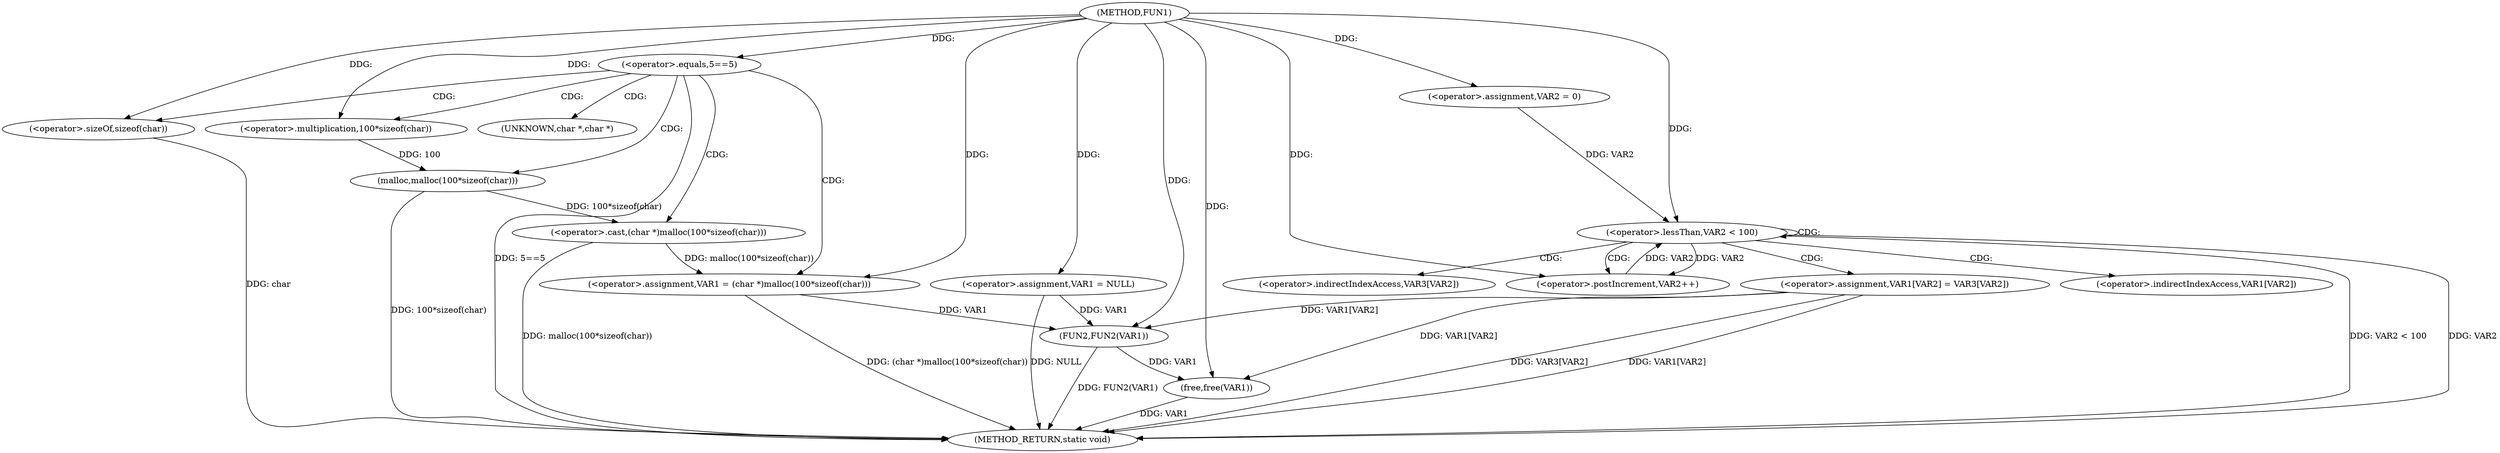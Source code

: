 digraph FUN1 {  
"1000100" [label = "(METHOD,FUN1)" ]
"1000144" [label = "(METHOD_RETURN,static void)" ]
"1000103" [label = "(<operator>.assignment,VAR1 = NULL)" ]
"1000107" [label = "(<operator>.equals,5==5)" ]
"1000111" [label = "(<operator>.assignment,VAR1 = (char *)malloc(100*sizeof(char)))" ]
"1000113" [label = "(<operator>.cast,(char *)malloc(100*sizeof(char)))" ]
"1000115" [label = "(malloc,malloc(100*sizeof(char)))" ]
"1000116" [label = "(<operator>.multiplication,100*sizeof(char))" ]
"1000118" [label = "(<operator>.sizeOf,sizeof(char))" ]
"1000124" [label = "(<operator>.assignment,VAR2 = 0)" ]
"1000127" [label = "(<operator>.lessThan,VAR2 < 100)" ]
"1000130" [label = "(<operator>.postIncrement,VAR2++)" ]
"1000133" [label = "(<operator>.assignment,VAR1[VAR2] = VAR3[VAR2])" ]
"1000140" [label = "(FUN2,FUN2(VAR1))" ]
"1000142" [label = "(free,free(VAR1))" ]
"1000114" [label = "(UNKNOWN,char *,char *)" ]
"1000134" [label = "(<operator>.indirectIndexAccess,VAR1[VAR2])" ]
"1000137" [label = "(<operator>.indirectIndexAccess,VAR3[VAR2])" ]
  "1000107" -> "1000144"  [ label = "DDG: 5==5"] 
  "1000103" -> "1000144"  [ label = "DDG: NULL"] 
  "1000140" -> "1000144"  [ label = "DDG: FUN2(VAR1)"] 
  "1000113" -> "1000144"  [ label = "DDG: malloc(100*sizeof(char))"] 
  "1000127" -> "1000144"  [ label = "DDG: VAR2 < 100"] 
  "1000111" -> "1000144"  [ label = "DDG: (char *)malloc(100*sizeof(char))"] 
  "1000142" -> "1000144"  [ label = "DDG: VAR1"] 
  "1000127" -> "1000144"  [ label = "DDG: VAR2"] 
  "1000118" -> "1000144"  [ label = "DDG: char"] 
  "1000133" -> "1000144"  [ label = "DDG: VAR3[VAR2]"] 
  "1000133" -> "1000144"  [ label = "DDG: VAR1[VAR2]"] 
  "1000115" -> "1000144"  [ label = "DDG: 100*sizeof(char)"] 
  "1000100" -> "1000103"  [ label = "DDG: "] 
  "1000100" -> "1000107"  [ label = "DDG: "] 
  "1000113" -> "1000111"  [ label = "DDG: malloc(100*sizeof(char))"] 
  "1000100" -> "1000111"  [ label = "DDG: "] 
  "1000115" -> "1000113"  [ label = "DDG: 100*sizeof(char)"] 
  "1000116" -> "1000115"  [ label = "DDG: 100"] 
  "1000100" -> "1000116"  [ label = "DDG: "] 
  "1000100" -> "1000118"  [ label = "DDG: "] 
  "1000100" -> "1000124"  [ label = "DDG: "] 
  "1000124" -> "1000127"  [ label = "DDG: VAR2"] 
  "1000130" -> "1000127"  [ label = "DDG: VAR2"] 
  "1000100" -> "1000127"  [ label = "DDG: "] 
  "1000127" -> "1000130"  [ label = "DDG: VAR2"] 
  "1000100" -> "1000130"  [ label = "DDG: "] 
  "1000103" -> "1000140"  [ label = "DDG: VAR1"] 
  "1000133" -> "1000140"  [ label = "DDG: VAR1[VAR2]"] 
  "1000111" -> "1000140"  [ label = "DDG: VAR1"] 
  "1000100" -> "1000140"  [ label = "DDG: "] 
  "1000140" -> "1000142"  [ label = "DDG: VAR1"] 
  "1000133" -> "1000142"  [ label = "DDG: VAR1[VAR2]"] 
  "1000100" -> "1000142"  [ label = "DDG: "] 
  "1000107" -> "1000116"  [ label = "CDG: "] 
  "1000107" -> "1000114"  [ label = "CDG: "] 
  "1000107" -> "1000115"  [ label = "CDG: "] 
  "1000107" -> "1000113"  [ label = "CDG: "] 
  "1000107" -> "1000118"  [ label = "CDG: "] 
  "1000107" -> "1000111"  [ label = "CDG: "] 
  "1000127" -> "1000137"  [ label = "CDG: "] 
  "1000127" -> "1000130"  [ label = "CDG: "] 
  "1000127" -> "1000133"  [ label = "CDG: "] 
  "1000127" -> "1000127"  [ label = "CDG: "] 
  "1000127" -> "1000134"  [ label = "CDG: "] 
}
